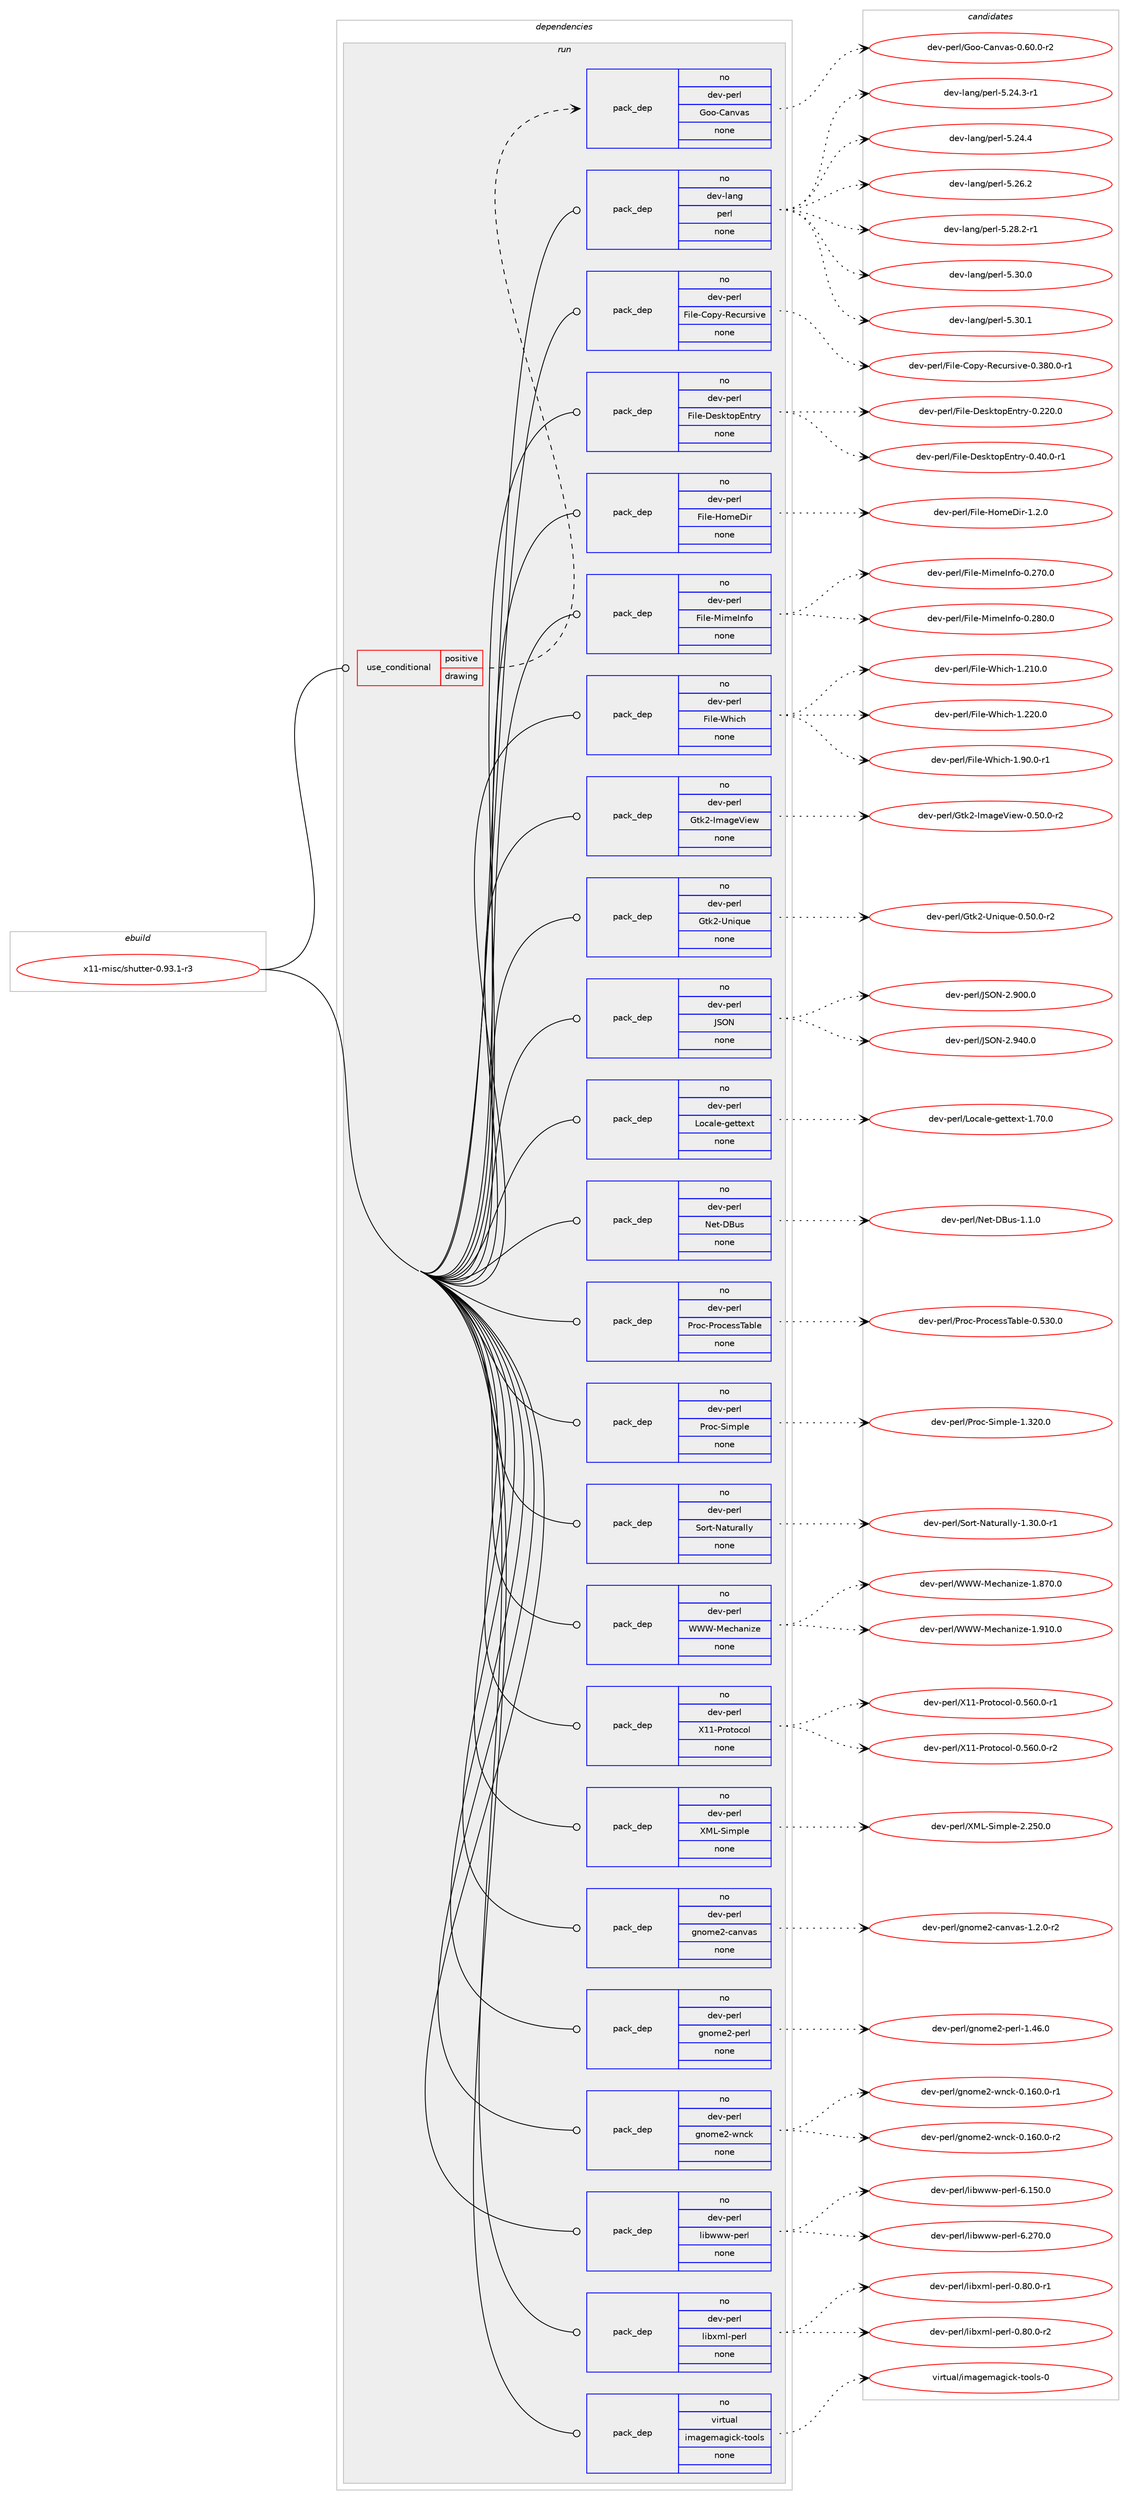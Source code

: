 digraph prolog {

# *************
# Graph options
# *************

newrank=true;
concentrate=true;
compound=true;
graph [rankdir=LR,fontname=Helvetica,fontsize=10,ranksep=1.5];#, ranksep=2.5, nodesep=0.2];
edge  [arrowhead=vee];
node  [fontname=Helvetica,fontsize=10];

# **********
# The ebuild
# **********

subgraph cluster_leftcol {
color=gray;
rank=same;
label=<<i>ebuild</i>>;
id [label="x11-misc/shutter-0.93.1-r3", color=red, width=4, href="../x11-misc/shutter-0.93.1-r3.svg"];
}

# ****************
# The dependencies
# ****************

subgraph cluster_midcol {
color=gray;
label=<<i>dependencies</i>>;
subgraph cluster_compile {
fillcolor="#eeeeee";
style=filled;
label=<<i>compile</i>>;
}
subgraph cluster_compileandrun {
fillcolor="#eeeeee";
style=filled;
label=<<i>compile and run</i>>;
}
subgraph cluster_run {
fillcolor="#eeeeee";
style=filled;
label=<<i>run</i>>;
subgraph cond219954 {
dependency920625 [label=<<TABLE BORDER="0" CELLBORDER="1" CELLSPACING="0" CELLPADDING="4"><TR><TD ROWSPAN="3" CELLPADDING="10">use_conditional</TD></TR><TR><TD>positive</TD></TR><TR><TD>drawing</TD></TR></TABLE>>, shape=none, color=red];
subgraph pack683975 {
dependency920626 [label=<<TABLE BORDER="0" CELLBORDER="1" CELLSPACING="0" CELLPADDING="4" WIDTH="220"><TR><TD ROWSPAN="6" CELLPADDING="30">pack_dep</TD></TR><TR><TD WIDTH="110">no</TD></TR><TR><TD>dev-perl</TD></TR><TR><TD>Goo-Canvas</TD></TR><TR><TD>none</TD></TR><TR><TD></TD></TR></TABLE>>, shape=none, color=blue];
}
dependency920625:e -> dependency920626:w [weight=20,style="dashed",arrowhead="vee"];
}
id:e -> dependency920625:w [weight=20,style="solid",arrowhead="odot"];
subgraph pack683976 {
dependency920627 [label=<<TABLE BORDER="0" CELLBORDER="1" CELLSPACING="0" CELLPADDING="4" WIDTH="220"><TR><TD ROWSPAN="6" CELLPADDING="30">pack_dep</TD></TR><TR><TD WIDTH="110">no</TD></TR><TR><TD>dev-lang</TD></TR><TR><TD>perl</TD></TR><TR><TD>none</TD></TR><TR><TD></TD></TR></TABLE>>, shape=none, color=blue];
}
id:e -> dependency920627:w [weight=20,style="solid",arrowhead="odot"];
subgraph pack683977 {
dependency920628 [label=<<TABLE BORDER="0" CELLBORDER="1" CELLSPACING="0" CELLPADDING="4" WIDTH="220"><TR><TD ROWSPAN="6" CELLPADDING="30">pack_dep</TD></TR><TR><TD WIDTH="110">no</TD></TR><TR><TD>dev-perl</TD></TR><TR><TD>File-Copy-Recursive</TD></TR><TR><TD>none</TD></TR><TR><TD></TD></TR></TABLE>>, shape=none, color=blue];
}
id:e -> dependency920628:w [weight=20,style="solid",arrowhead="odot"];
subgraph pack683978 {
dependency920629 [label=<<TABLE BORDER="0" CELLBORDER="1" CELLSPACING="0" CELLPADDING="4" WIDTH="220"><TR><TD ROWSPAN="6" CELLPADDING="30">pack_dep</TD></TR><TR><TD WIDTH="110">no</TD></TR><TR><TD>dev-perl</TD></TR><TR><TD>File-DesktopEntry</TD></TR><TR><TD>none</TD></TR><TR><TD></TD></TR></TABLE>>, shape=none, color=blue];
}
id:e -> dependency920629:w [weight=20,style="solid",arrowhead="odot"];
subgraph pack683979 {
dependency920630 [label=<<TABLE BORDER="0" CELLBORDER="1" CELLSPACING="0" CELLPADDING="4" WIDTH="220"><TR><TD ROWSPAN="6" CELLPADDING="30">pack_dep</TD></TR><TR><TD WIDTH="110">no</TD></TR><TR><TD>dev-perl</TD></TR><TR><TD>File-HomeDir</TD></TR><TR><TD>none</TD></TR><TR><TD></TD></TR></TABLE>>, shape=none, color=blue];
}
id:e -> dependency920630:w [weight=20,style="solid",arrowhead="odot"];
subgraph pack683980 {
dependency920631 [label=<<TABLE BORDER="0" CELLBORDER="1" CELLSPACING="0" CELLPADDING="4" WIDTH="220"><TR><TD ROWSPAN="6" CELLPADDING="30">pack_dep</TD></TR><TR><TD WIDTH="110">no</TD></TR><TR><TD>dev-perl</TD></TR><TR><TD>File-MimeInfo</TD></TR><TR><TD>none</TD></TR><TR><TD></TD></TR></TABLE>>, shape=none, color=blue];
}
id:e -> dependency920631:w [weight=20,style="solid",arrowhead="odot"];
subgraph pack683981 {
dependency920632 [label=<<TABLE BORDER="0" CELLBORDER="1" CELLSPACING="0" CELLPADDING="4" WIDTH="220"><TR><TD ROWSPAN="6" CELLPADDING="30">pack_dep</TD></TR><TR><TD WIDTH="110">no</TD></TR><TR><TD>dev-perl</TD></TR><TR><TD>File-Which</TD></TR><TR><TD>none</TD></TR><TR><TD></TD></TR></TABLE>>, shape=none, color=blue];
}
id:e -> dependency920632:w [weight=20,style="solid",arrowhead="odot"];
subgraph pack683982 {
dependency920633 [label=<<TABLE BORDER="0" CELLBORDER="1" CELLSPACING="0" CELLPADDING="4" WIDTH="220"><TR><TD ROWSPAN="6" CELLPADDING="30">pack_dep</TD></TR><TR><TD WIDTH="110">no</TD></TR><TR><TD>dev-perl</TD></TR><TR><TD>Gtk2-ImageView</TD></TR><TR><TD>none</TD></TR><TR><TD></TD></TR></TABLE>>, shape=none, color=blue];
}
id:e -> dependency920633:w [weight=20,style="solid",arrowhead="odot"];
subgraph pack683983 {
dependency920634 [label=<<TABLE BORDER="0" CELLBORDER="1" CELLSPACING="0" CELLPADDING="4" WIDTH="220"><TR><TD ROWSPAN="6" CELLPADDING="30">pack_dep</TD></TR><TR><TD WIDTH="110">no</TD></TR><TR><TD>dev-perl</TD></TR><TR><TD>Gtk2-Unique</TD></TR><TR><TD>none</TD></TR><TR><TD></TD></TR></TABLE>>, shape=none, color=blue];
}
id:e -> dependency920634:w [weight=20,style="solid",arrowhead="odot"];
subgraph pack683984 {
dependency920635 [label=<<TABLE BORDER="0" CELLBORDER="1" CELLSPACING="0" CELLPADDING="4" WIDTH="220"><TR><TD ROWSPAN="6" CELLPADDING="30">pack_dep</TD></TR><TR><TD WIDTH="110">no</TD></TR><TR><TD>dev-perl</TD></TR><TR><TD>JSON</TD></TR><TR><TD>none</TD></TR><TR><TD></TD></TR></TABLE>>, shape=none, color=blue];
}
id:e -> dependency920635:w [weight=20,style="solid",arrowhead="odot"];
subgraph pack683985 {
dependency920636 [label=<<TABLE BORDER="0" CELLBORDER="1" CELLSPACING="0" CELLPADDING="4" WIDTH="220"><TR><TD ROWSPAN="6" CELLPADDING="30">pack_dep</TD></TR><TR><TD WIDTH="110">no</TD></TR><TR><TD>dev-perl</TD></TR><TR><TD>Locale-gettext</TD></TR><TR><TD>none</TD></TR><TR><TD></TD></TR></TABLE>>, shape=none, color=blue];
}
id:e -> dependency920636:w [weight=20,style="solid",arrowhead="odot"];
subgraph pack683986 {
dependency920637 [label=<<TABLE BORDER="0" CELLBORDER="1" CELLSPACING="0" CELLPADDING="4" WIDTH="220"><TR><TD ROWSPAN="6" CELLPADDING="30">pack_dep</TD></TR><TR><TD WIDTH="110">no</TD></TR><TR><TD>dev-perl</TD></TR><TR><TD>Net-DBus</TD></TR><TR><TD>none</TD></TR><TR><TD></TD></TR></TABLE>>, shape=none, color=blue];
}
id:e -> dependency920637:w [weight=20,style="solid",arrowhead="odot"];
subgraph pack683987 {
dependency920638 [label=<<TABLE BORDER="0" CELLBORDER="1" CELLSPACING="0" CELLPADDING="4" WIDTH="220"><TR><TD ROWSPAN="6" CELLPADDING="30">pack_dep</TD></TR><TR><TD WIDTH="110">no</TD></TR><TR><TD>dev-perl</TD></TR><TR><TD>Proc-ProcessTable</TD></TR><TR><TD>none</TD></TR><TR><TD></TD></TR></TABLE>>, shape=none, color=blue];
}
id:e -> dependency920638:w [weight=20,style="solid",arrowhead="odot"];
subgraph pack683988 {
dependency920639 [label=<<TABLE BORDER="0" CELLBORDER="1" CELLSPACING="0" CELLPADDING="4" WIDTH="220"><TR><TD ROWSPAN="6" CELLPADDING="30">pack_dep</TD></TR><TR><TD WIDTH="110">no</TD></TR><TR><TD>dev-perl</TD></TR><TR><TD>Proc-Simple</TD></TR><TR><TD>none</TD></TR><TR><TD></TD></TR></TABLE>>, shape=none, color=blue];
}
id:e -> dependency920639:w [weight=20,style="solid",arrowhead="odot"];
subgraph pack683989 {
dependency920640 [label=<<TABLE BORDER="0" CELLBORDER="1" CELLSPACING="0" CELLPADDING="4" WIDTH="220"><TR><TD ROWSPAN="6" CELLPADDING="30">pack_dep</TD></TR><TR><TD WIDTH="110">no</TD></TR><TR><TD>dev-perl</TD></TR><TR><TD>Sort-Naturally</TD></TR><TR><TD>none</TD></TR><TR><TD></TD></TR></TABLE>>, shape=none, color=blue];
}
id:e -> dependency920640:w [weight=20,style="solid",arrowhead="odot"];
subgraph pack683990 {
dependency920641 [label=<<TABLE BORDER="0" CELLBORDER="1" CELLSPACING="0" CELLPADDING="4" WIDTH="220"><TR><TD ROWSPAN="6" CELLPADDING="30">pack_dep</TD></TR><TR><TD WIDTH="110">no</TD></TR><TR><TD>dev-perl</TD></TR><TR><TD>WWW-Mechanize</TD></TR><TR><TD>none</TD></TR><TR><TD></TD></TR></TABLE>>, shape=none, color=blue];
}
id:e -> dependency920641:w [weight=20,style="solid",arrowhead="odot"];
subgraph pack683991 {
dependency920642 [label=<<TABLE BORDER="0" CELLBORDER="1" CELLSPACING="0" CELLPADDING="4" WIDTH="220"><TR><TD ROWSPAN="6" CELLPADDING="30">pack_dep</TD></TR><TR><TD WIDTH="110">no</TD></TR><TR><TD>dev-perl</TD></TR><TR><TD>X11-Protocol</TD></TR><TR><TD>none</TD></TR><TR><TD></TD></TR></TABLE>>, shape=none, color=blue];
}
id:e -> dependency920642:w [weight=20,style="solid",arrowhead="odot"];
subgraph pack683992 {
dependency920643 [label=<<TABLE BORDER="0" CELLBORDER="1" CELLSPACING="0" CELLPADDING="4" WIDTH="220"><TR><TD ROWSPAN="6" CELLPADDING="30">pack_dep</TD></TR><TR><TD WIDTH="110">no</TD></TR><TR><TD>dev-perl</TD></TR><TR><TD>XML-Simple</TD></TR><TR><TD>none</TD></TR><TR><TD></TD></TR></TABLE>>, shape=none, color=blue];
}
id:e -> dependency920643:w [weight=20,style="solid",arrowhead="odot"];
subgraph pack683993 {
dependency920644 [label=<<TABLE BORDER="0" CELLBORDER="1" CELLSPACING="0" CELLPADDING="4" WIDTH="220"><TR><TD ROWSPAN="6" CELLPADDING="30">pack_dep</TD></TR><TR><TD WIDTH="110">no</TD></TR><TR><TD>dev-perl</TD></TR><TR><TD>gnome2-canvas</TD></TR><TR><TD>none</TD></TR><TR><TD></TD></TR></TABLE>>, shape=none, color=blue];
}
id:e -> dependency920644:w [weight=20,style="solid",arrowhead="odot"];
subgraph pack683994 {
dependency920645 [label=<<TABLE BORDER="0" CELLBORDER="1" CELLSPACING="0" CELLPADDING="4" WIDTH="220"><TR><TD ROWSPAN="6" CELLPADDING="30">pack_dep</TD></TR><TR><TD WIDTH="110">no</TD></TR><TR><TD>dev-perl</TD></TR><TR><TD>gnome2-perl</TD></TR><TR><TD>none</TD></TR><TR><TD></TD></TR></TABLE>>, shape=none, color=blue];
}
id:e -> dependency920645:w [weight=20,style="solid",arrowhead="odot"];
subgraph pack683995 {
dependency920646 [label=<<TABLE BORDER="0" CELLBORDER="1" CELLSPACING="0" CELLPADDING="4" WIDTH="220"><TR><TD ROWSPAN="6" CELLPADDING="30">pack_dep</TD></TR><TR><TD WIDTH="110">no</TD></TR><TR><TD>dev-perl</TD></TR><TR><TD>gnome2-wnck</TD></TR><TR><TD>none</TD></TR><TR><TD></TD></TR></TABLE>>, shape=none, color=blue];
}
id:e -> dependency920646:w [weight=20,style="solid",arrowhead="odot"];
subgraph pack683996 {
dependency920647 [label=<<TABLE BORDER="0" CELLBORDER="1" CELLSPACING="0" CELLPADDING="4" WIDTH="220"><TR><TD ROWSPAN="6" CELLPADDING="30">pack_dep</TD></TR><TR><TD WIDTH="110">no</TD></TR><TR><TD>dev-perl</TD></TR><TR><TD>libwww-perl</TD></TR><TR><TD>none</TD></TR><TR><TD></TD></TR></TABLE>>, shape=none, color=blue];
}
id:e -> dependency920647:w [weight=20,style="solid",arrowhead="odot"];
subgraph pack683997 {
dependency920648 [label=<<TABLE BORDER="0" CELLBORDER="1" CELLSPACING="0" CELLPADDING="4" WIDTH="220"><TR><TD ROWSPAN="6" CELLPADDING="30">pack_dep</TD></TR><TR><TD WIDTH="110">no</TD></TR><TR><TD>dev-perl</TD></TR><TR><TD>libxml-perl</TD></TR><TR><TD>none</TD></TR><TR><TD></TD></TR></TABLE>>, shape=none, color=blue];
}
id:e -> dependency920648:w [weight=20,style="solid",arrowhead="odot"];
subgraph pack683998 {
dependency920649 [label=<<TABLE BORDER="0" CELLBORDER="1" CELLSPACING="0" CELLPADDING="4" WIDTH="220"><TR><TD ROWSPAN="6" CELLPADDING="30">pack_dep</TD></TR><TR><TD WIDTH="110">no</TD></TR><TR><TD>virtual</TD></TR><TR><TD>imagemagick-tools</TD></TR><TR><TD>none</TD></TR><TR><TD></TD></TR></TABLE>>, shape=none, color=blue];
}
id:e -> dependency920649:w [weight=20,style="solid",arrowhead="odot"];
}
}

# **************
# The candidates
# **************

subgraph cluster_choices {
rank=same;
color=gray;
label=<<i>candidates</i>>;

subgraph choice683975 {
color=black;
nodesep=1;
choice10010111845112101114108477111111145679711011897115454846544846484511450 [label="dev-perl/Goo-Canvas-0.60.0-r2", color=red, width=4,href="../dev-perl/Goo-Canvas-0.60.0-r2.svg"];
dependency920626:e -> choice10010111845112101114108477111111145679711011897115454846544846484511450:w [style=dotted,weight="100"];
}
subgraph choice683976 {
color=black;
nodesep=1;
choice100101118451089711010347112101114108455346505246514511449 [label="dev-lang/perl-5.24.3-r1", color=red, width=4,href="../dev-lang/perl-5.24.3-r1.svg"];
choice10010111845108971101034711210111410845534650524652 [label="dev-lang/perl-5.24.4", color=red, width=4,href="../dev-lang/perl-5.24.4.svg"];
choice10010111845108971101034711210111410845534650544650 [label="dev-lang/perl-5.26.2", color=red, width=4,href="../dev-lang/perl-5.26.2.svg"];
choice100101118451089711010347112101114108455346505646504511449 [label="dev-lang/perl-5.28.2-r1", color=red, width=4,href="../dev-lang/perl-5.28.2-r1.svg"];
choice10010111845108971101034711210111410845534651484648 [label="dev-lang/perl-5.30.0", color=red, width=4,href="../dev-lang/perl-5.30.0.svg"];
choice10010111845108971101034711210111410845534651484649 [label="dev-lang/perl-5.30.1", color=red, width=4,href="../dev-lang/perl-5.30.1.svg"];
dependency920627:e -> choice100101118451089711010347112101114108455346505246514511449:w [style=dotted,weight="100"];
dependency920627:e -> choice10010111845108971101034711210111410845534650524652:w [style=dotted,weight="100"];
dependency920627:e -> choice10010111845108971101034711210111410845534650544650:w [style=dotted,weight="100"];
dependency920627:e -> choice100101118451089711010347112101114108455346505646504511449:w [style=dotted,weight="100"];
dependency920627:e -> choice10010111845108971101034711210111410845534651484648:w [style=dotted,weight="100"];
dependency920627:e -> choice10010111845108971101034711210111410845534651484649:w [style=dotted,weight="100"];
}
subgraph choice683977 {
color=black;
nodesep=1;
choice100101118451121011141084770105108101456711111212145821019911711411510511810145484651564846484511449 [label="dev-perl/File-Copy-Recursive-0.380.0-r1", color=red, width=4,href="../dev-perl/File-Copy-Recursive-0.380.0-r1.svg"];
dependency920628:e -> choice100101118451121011141084770105108101456711111212145821019911711411510511810145484651564846484511449:w [style=dotted,weight="100"];
}
subgraph choice683978 {
color=black;
nodesep=1;
choice1001011184511210111410847701051081014568101115107116111112691101161141214548465050484648 [label="dev-perl/File-DesktopEntry-0.220.0", color=red, width=4,href="../dev-perl/File-DesktopEntry-0.220.0.svg"];
choice100101118451121011141084770105108101456810111510711611111269110116114121454846524846484511449 [label="dev-perl/File-DesktopEntry-0.40.0-r1", color=red, width=4,href="../dev-perl/File-DesktopEntry-0.40.0-r1.svg"];
dependency920629:e -> choice1001011184511210111410847701051081014568101115107116111112691101161141214548465050484648:w [style=dotted,weight="100"];
dependency920629:e -> choice100101118451121011141084770105108101456810111510711611111269110116114121454846524846484511449:w [style=dotted,weight="100"];
}
subgraph choice683979 {
color=black;
nodesep=1;
choice100101118451121011141084770105108101457211110910168105114454946504648 [label="dev-perl/File-HomeDir-1.2.0", color=red, width=4,href="../dev-perl/File-HomeDir-1.2.0.svg"];
dependency920630:e -> choice100101118451121011141084770105108101457211110910168105114454946504648:w [style=dotted,weight="100"];
}
subgraph choice683980 {
color=black;
nodesep=1;
choice1001011184511210111410847701051081014577105109101731101021114548465055484648 [label="dev-perl/File-MimeInfo-0.270.0", color=red, width=4,href="../dev-perl/File-MimeInfo-0.270.0.svg"];
choice1001011184511210111410847701051081014577105109101731101021114548465056484648 [label="dev-perl/File-MimeInfo-0.280.0", color=red, width=4,href="../dev-perl/File-MimeInfo-0.280.0.svg"];
dependency920631:e -> choice1001011184511210111410847701051081014577105109101731101021114548465055484648:w [style=dotted,weight="100"];
dependency920631:e -> choice1001011184511210111410847701051081014577105109101731101021114548465056484648:w [style=dotted,weight="100"];
}
subgraph choice683981 {
color=black;
nodesep=1;
choice1001011184511210111410847701051081014587104105991044549465049484648 [label="dev-perl/File-Which-1.210.0", color=red, width=4,href="../dev-perl/File-Which-1.210.0.svg"];
choice1001011184511210111410847701051081014587104105991044549465050484648 [label="dev-perl/File-Which-1.220.0", color=red, width=4,href="../dev-perl/File-Which-1.220.0.svg"];
choice100101118451121011141084770105108101458710410599104454946574846484511449 [label="dev-perl/File-Which-1.90.0-r1", color=red, width=4,href="../dev-perl/File-Which-1.90.0-r1.svg"];
dependency920632:e -> choice1001011184511210111410847701051081014587104105991044549465049484648:w [style=dotted,weight="100"];
dependency920632:e -> choice1001011184511210111410847701051081014587104105991044549465050484648:w [style=dotted,weight="100"];
dependency920632:e -> choice100101118451121011141084770105108101458710410599104454946574846484511449:w [style=dotted,weight="100"];
}
subgraph choice683982 {
color=black;
nodesep=1;
choice1001011184511210111410847711161075045731099710310186105101119454846534846484511450 [label="dev-perl/Gtk2-ImageView-0.50.0-r2", color=red, width=4,href="../dev-perl/Gtk2-ImageView-0.50.0-r2.svg"];
dependency920633:e -> choice1001011184511210111410847711161075045731099710310186105101119454846534846484511450:w [style=dotted,weight="100"];
}
subgraph choice683983 {
color=black;
nodesep=1;
choice100101118451121011141084771116107504585110105113117101454846534846484511450 [label="dev-perl/Gtk2-Unique-0.50.0-r2", color=red, width=4,href="../dev-perl/Gtk2-Unique-0.50.0-r2.svg"];
dependency920634:e -> choice100101118451121011141084771116107504585110105113117101454846534846484511450:w [style=dotted,weight="100"];
}
subgraph choice683984 {
color=black;
nodesep=1;
choice1001011184511210111410847748379784550465748484648 [label="dev-perl/JSON-2.900.0", color=red, width=4,href="../dev-perl/JSON-2.900.0.svg"];
choice1001011184511210111410847748379784550465752484648 [label="dev-perl/JSON-2.940.0", color=red, width=4,href="../dev-perl/JSON-2.940.0.svg"];
dependency920635:e -> choice1001011184511210111410847748379784550465748484648:w [style=dotted,weight="100"];
dependency920635:e -> choice1001011184511210111410847748379784550465752484648:w [style=dotted,weight="100"];
}
subgraph choice683985 {
color=black;
nodesep=1;
choice10010111845112101114108477611199971081014510310111611610112011645494655484648 [label="dev-perl/Locale-gettext-1.70.0", color=red, width=4,href="../dev-perl/Locale-gettext-1.70.0.svg"];
dependency920636:e -> choice10010111845112101114108477611199971081014510310111611610112011645494655484648:w [style=dotted,weight="100"];
}
subgraph choice683986 {
color=black;
nodesep=1;
choice100101118451121011141084778101116456866117115454946494648 [label="dev-perl/Net-DBus-1.1.0", color=red, width=4,href="../dev-perl/Net-DBus-1.1.0.svg"];
dependency920637:e -> choice100101118451121011141084778101116456866117115454946494648:w [style=dotted,weight="100"];
}
subgraph choice683987 {
color=black;
nodesep=1;
choice100101118451121011141084780114111994580114111991011151158497981081014548465351484648 [label="dev-perl/Proc-ProcessTable-0.530.0", color=red, width=4,href="../dev-perl/Proc-ProcessTable-0.530.0.svg"];
dependency920638:e -> choice100101118451121011141084780114111994580114111991011151158497981081014548465351484648:w [style=dotted,weight="100"];
}
subgraph choice683988 {
color=black;
nodesep=1;
choice1001011184511210111410847801141119945831051091121081014549465150484648 [label="dev-perl/Proc-Simple-1.320.0", color=red, width=4,href="../dev-perl/Proc-Simple-1.320.0.svg"];
dependency920639:e -> choice1001011184511210111410847801141119945831051091121081014549465150484648:w [style=dotted,weight="100"];
}
subgraph choice683989 {
color=black;
nodesep=1;
choice10010111845112101114108478311111411645789711611711497108108121454946514846484511449 [label="dev-perl/Sort-Naturally-1.30.0-r1", color=red, width=4,href="../dev-perl/Sort-Naturally-1.30.0-r1.svg"];
dependency920640:e -> choice10010111845112101114108478311111411645789711611711497108108121454946514846484511449:w [style=dotted,weight="100"];
}
subgraph choice683990 {
color=black;
nodesep=1;
choice1001011184511210111410847878787457710199104971101051221014549465655484648 [label="dev-perl/WWW-Mechanize-1.870.0", color=red, width=4,href="../dev-perl/WWW-Mechanize-1.870.0.svg"];
choice1001011184511210111410847878787457710199104971101051221014549465749484648 [label="dev-perl/WWW-Mechanize-1.910.0", color=red, width=4,href="../dev-perl/WWW-Mechanize-1.910.0.svg"];
dependency920641:e -> choice1001011184511210111410847878787457710199104971101051221014549465655484648:w [style=dotted,weight="100"];
dependency920641:e -> choice1001011184511210111410847878787457710199104971101051221014549465749484648:w [style=dotted,weight="100"];
}
subgraph choice683991 {
color=black;
nodesep=1;
choice100101118451121011141084788494945801141111161119911110845484653544846484511449 [label="dev-perl/X11-Protocol-0.560.0-r1", color=red, width=4,href="../dev-perl/X11-Protocol-0.560.0-r1.svg"];
choice100101118451121011141084788494945801141111161119911110845484653544846484511450 [label="dev-perl/X11-Protocol-0.560.0-r2", color=red, width=4,href="../dev-perl/X11-Protocol-0.560.0-r2.svg"];
dependency920642:e -> choice100101118451121011141084788494945801141111161119911110845484653544846484511449:w [style=dotted,weight="100"];
dependency920642:e -> choice100101118451121011141084788494945801141111161119911110845484653544846484511450:w [style=dotted,weight="100"];
}
subgraph choice683992 {
color=black;
nodesep=1;
choice100101118451121011141084788777645831051091121081014550465053484648 [label="dev-perl/XML-Simple-2.250.0", color=red, width=4,href="../dev-perl/XML-Simple-2.250.0.svg"];
dependency920643:e -> choice100101118451121011141084788777645831051091121081014550465053484648:w [style=dotted,weight="100"];
}
subgraph choice683993 {
color=black;
nodesep=1;
choice100101118451121011141084710311011110910150459997110118971154549465046484511450 [label="dev-perl/gnome2-canvas-1.2.0-r2", color=red, width=4,href="../dev-perl/gnome2-canvas-1.2.0-r2.svg"];
dependency920644:e -> choice100101118451121011141084710311011110910150459997110118971154549465046484511450:w [style=dotted,weight="100"];
}
subgraph choice683994 {
color=black;
nodesep=1;
choice1001011184511210111410847103110111109101504511210111410845494652544648 [label="dev-perl/gnome2-perl-1.46.0", color=red, width=4,href="../dev-perl/gnome2-perl-1.46.0.svg"];
dependency920645:e -> choice1001011184511210111410847103110111109101504511210111410845494652544648:w [style=dotted,weight="100"];
}
subgraph choice683995 {
color=black;
nodesep=1;
choice100101118451121011141084710311011110910150451191109910745484649544846484511449 [label="dev-perl/gnome2-wnck-0.160.0-r1", color=red, width=4,href="../dev-perl/gnome2-wnck-0.160.0-r1.svg"];
choice100101118451121011141084710311011110910150451191109910745484649544846484511450 [label="dev-perl/gnome2-wnck-0.160.0-r2", color=red, width=4,href="../dev-perl/gnome2-wnck-0.160.0-r2.svg"];
dependency920646:e -> choice100101118451121011141084710311011110910150451191109910745484649544846484511449:w [style=dotted,weight="100"];
dependency920646:e -> choice100101118451121011141084710311011110910150451191109910745484649544846484511450:w [style=dotted,weight="100"];
}
subgraph choice683996 {
color=black;
nodesep=1;
choice100101118451121011141084710810598119119119451121011141084554464953484648 [label="dev-perl/libwww-perl-6.150.0", color=red, width=4,href="../dev-perl/libwww-perl-6.150.0.svg"];
choice100101118451121011141084710810598119119119451121011141084554465055484648 [label="dev-perl/libwww-perl-6.270.0", color=red, width=4,href="../dev-perl/libwww-perl-6.270.0.svg"];
dependency920647:e -> choice100101118451121011141084710810598119119119451121011141084554464953484648:w [style=dotted,weight="100"];
dependency920647:e -> choice100101118451121011141084710810598119119119451121011141084554465055484648:w [style=dotted,weight="100"];
}
subgraph choice683997 {
color=black;
nodesep=1;
choice10010111845112101114108471081059812010910845112101114108454846564846484511449 [label="dev-perl/libxml-perl-0.80.0-r1", color=red, width=4,href="../dev-perl/libxml-perl-0.80.0-r1.svg"];
choice10010111845112101114108471081059812010910845112101114108454846564846484511450 [label="dev-perl/libxml-perl-0.80.0-r2", color=red, width=4,href="../dev-perl/libxml-perl-0.80.0-r2.svg"];
dependency920648:e -> choice10010111845112101114108471081059812010910845112101114108454846564846484511449:w [style=dotted,weight="100"];
dependency920648:e -> choice10010111845112101114108471081059812010910845112101114108454846564846484511450:w [style=dotted,weight="100"];
}
subgraph choice683998 {
color=black;
nodesep=1;
choice1181051141161179710847105109971031011099710310599107451161111111081154548 [label="virtual/imagemagick-tools-0", color=red, width=4,href="../virtual/imagemagick-tools-0.svg"];
dependency920649:e -> choice1181051141161179710847105109971031011099710310599107451161111111081154548:w [style=dotted,weight="100"];
}
}

}
